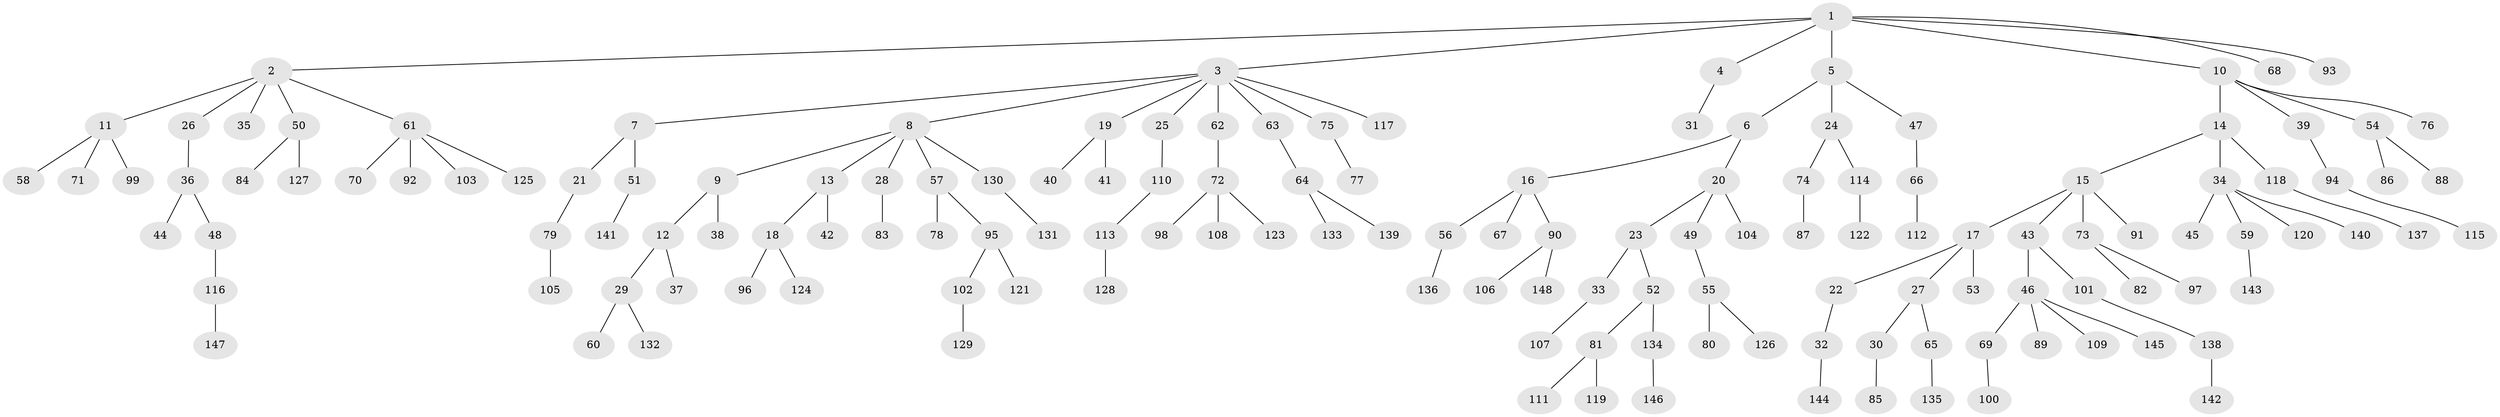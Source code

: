 // coarse degree distribution, {1: 0.8863636363636364, 2: 0.09090909090909091, 39: 0.022727272727272728}
// Generated by graph-tools (version 1.1) at 2025/56/03/04/25 21:56:26]
// undirected, 148 vertices, 147 edges
graph export_dot {
graph [start="1"]
  node [color=gray90,style=filled];
  1;
  2;
  3;
  4;
  5;
  6;
  7;
  8;
  9;
  10;
  11;
  12;
  13;
  14;
  15;
  16;
  17;
  18;
  19;
  20;
  21;
  22;
  23;
  24;
  25;
  26;
  27;
  28;
  29;
  30;
  31;
  32;
  33;
  34;
  35;
  36;
  37;
  38;
  39;
  40;
  41;
  42;
  43;
  44;
  45;
  46;
  47;
  48;
  49;
  50;
  51;
  52;
  53;
  54;
  55;
  56;
  57;
  58;
  59;
  60;
  61;
  62;
  63;
  64;
  65;
  66;
  67;
  68;
  69;
  70;
  71;
  72;
  73;
  74;
  75;
  76;
  77;
  78;
  79;
  80;
  81;
  82;
  83;
  84;
  85;
  86;
  87;
  88;
  89;
  90;
  91;
  92;
  93;
  94;
  95;
  96;
  97;
  98;
  99;
  100;
  101;
  102;
  103;
  104;
  105;
  106;
  107;
  108;
  109;
  110;
  111;
  112;
  113;
  114;
  115;
  116;
  117;
  118;
  119;
  120;
  121;
  122;
  123;
  124;
  125;
  126;
  127;
  128;
  129;
  130;
  131;
  132;
  133;
  134;
  135;
  136;
  137;
  138;
  139;
  140;
  141;
  142;
  143;
  144;
  145;
  146;
  147;
  148;
  1 -- 2;
  1 -- 3;
  1 -- 4;
  1 -- 5;
  1 -- 10;
  1 -- 68;
  1 -- 93;
  2 -- 11;
  2 -- 26;
  2 -- 35;
  2 -- 50;
  2 -- 61;
  3 -- 7;
  3 -- 8;
  3 -- 19;
  3 -- 25;
  3 -- 62;
  3 -- 63;
  3 -- 75;
  3 -- 117;
  4 -- 31;
  5 -- 6;
  5 -- 24;
  5 -- 47;
  6 -- 16;
  6 -- 20;
  7 -- 21;
  7 -- 51;
  8 -- 9;
  8 -- 13;
  8 -- 28;
  8 -- 57;
  8 -- 130;
  9 -- 12;
  9 -- 38;
  10 -- 14;
  10 -- 39;
  10 -- 54;
  10 -- 76;
  11 -- 58;
  11 -- 71;
  11 -- 99;
  12 -- 29;
  12 -- 37;
  13 -- 18;
  13 -- 42;
  14 -- 15;
  14 -- 34;
  14 -- 118;
  15 -- 17;
  15 -- 43;
  15 -- 73;
  15 -- 91;
  16 -- 56;
  16 -- 67;
  16 -- 90;
  17 -- 22;
  17 -- 27;
  17 -- 53;
  18 -- 96;
  18 -- 124;
  19 -- 40;
  19 -- 41;
  20 -- 23;
  20 -- 49;
  20 -- 104;
  21 -- 79;
  22 -- 32;
  23 -- 33;
  23 -- 52;
  24 -- 74;
  24 -- 114;
  25 -- 110;
  26 -- 36;
  27 -- 30;
  27 -- 65;
  28 -- 83;
  29 -- 60;
  29 -- 132;
  30 -- 85;
  32 -- 144;
  33 -- 107;
  34 -- 45;
  34 -- 59;
  34 -- 120;
  34 -- 140;
  36 -- 44;
  36 -- 48;
  39 -- 94;
  43 -- 46;
  43 -- 101;
  46 -- 69;
  46 -- 89;
  46 -- 109;
  46 -- 145;
  47 -- 66;
  48 -- 116;
  49 -- 55;
  50 -- 84;
  50 -- 127;
  51 -- 141;
  52 -- 81;
  52 -- 134;
  54 -- 86;
  54 -- 88;
  55 -- 80;
  55 -- 126;
  56 -- 136;
  57 -- 78;
  57 -- 95;
  59 -- 143;
  61 -- 70;
  61 -- 92;
  61 -- 103;
  61 -- 125;
  62 -- 72;
  63 -- 64;
  64 -- 133;
  64 -- 139;
  65 -- 135;
  66 -- 112;
  69 -- 100;
  72 -- 98;
  72 -- 108;
  72 -- 123;
  73 -- 82;
  73 -- 97;
  74 -- 87;
  75 -- 77;
  79 -- 105;
  81 -- 111;
  81 -- 119;
  90 -- 106;
  90 -- 148;
  94 -- 115;
  95 -- 102;
  95 -- 121;
  101 -- 138;
  102 -- 129;
  110 -- 113;
  113 -- 128;
  114 -- 122;
  116 -- 147;
  118 -- 137;
  130 -- 131;
  134 -- 146;
  138 -- 142;
}
